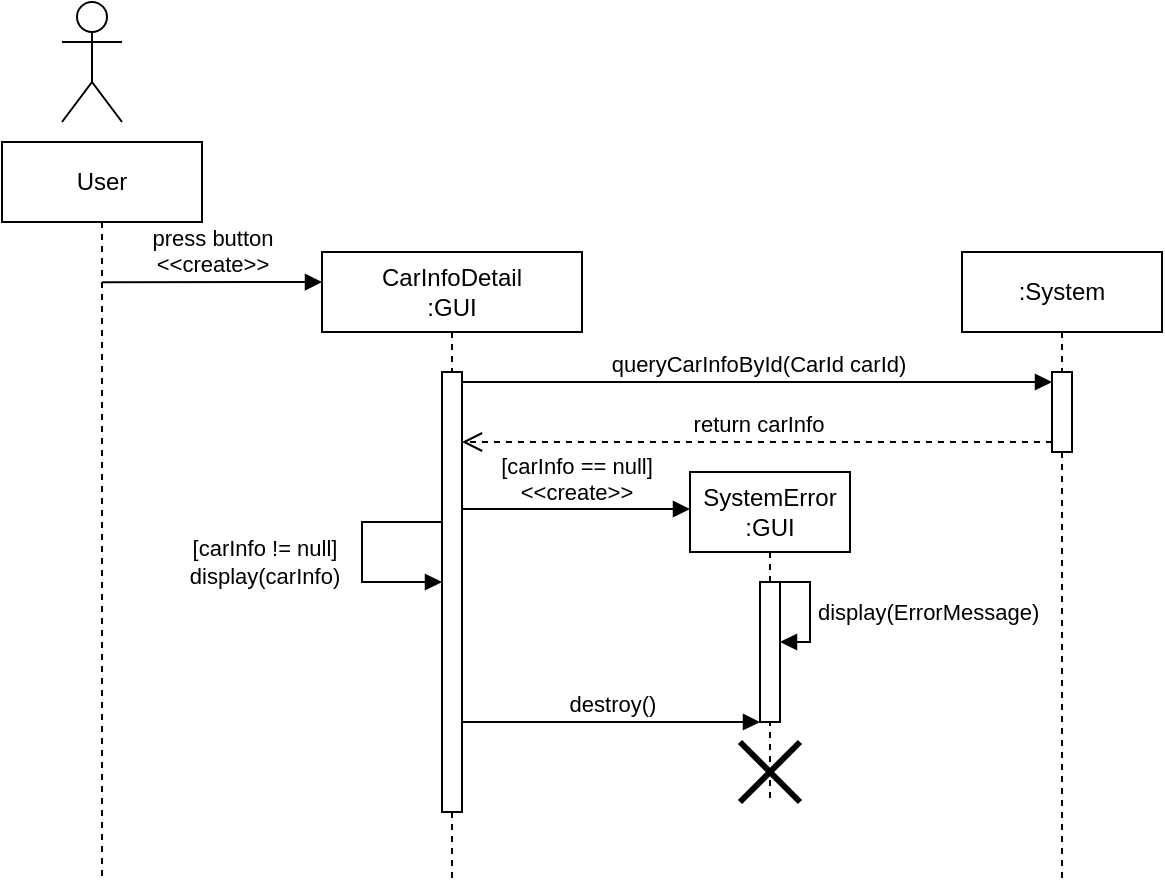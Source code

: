 <mxfile version="14.6.13" type="device"><diagram name="第 1 页" id="XUpWLtqvBVoye0mg7G6P"><mxGraphModel dx="981" dy="574" grid="1" gridSize="10" guides="1" tooltips="1" connect="1" arrows="1" fold="1" page="1" pageScale="1" pageWidth="827" pageHeight="1169" math="0" shadow="0"><root><mxCell id="0"/><mxCell id="1" parent="0"/><mxCell id="D2boBdj_0Zb_IWKGCsvH-1" value="" style="shape=umlActor;verticalLabelPosition=bottom;verticalAlign=top;html=1;" parent="1" vertex="1"><mxGeometry x="60" y="40" width="30" height="60" as="geometry"/></mxCell><mxCell id="D2boBdj_0Zb_IWKGCsvH-2" value="User" style="shape=umlLifeline;perimeter=lifelinePerimeter;whiteSpace=wrap;html=1;container=1;dropTarget=0;collapsible=0;recursiveResize=0;outlineConnect=0;portConstraint=eastwest;newEdgeStyle={&quot;edgeStyle&quot;:&quot;elbowEdgeStyle&quot;,&quot;elbow&quot;:&quot;vertical&quot;,&quot;curved&quot;:0,&quot;rounded&quot;:0};" parent="1" vertex="1"><mxGeometry x="30" y="110" width="100" height="370" as="geometry"/></mxCell><mxCell id="D2boBdj_0Zb_IWKGCsvH-3" value="CarInfoDetail&lt;br&gt;:GUI" style="shape=umlLifeline;perimeter=lifelinePerimeter;whiteSpace=wrap;html=1;container=1;dropTarget=0;collapsible=0;recursiveResize=0;outlineConnect=0;portConstraint=eastwest;newEdgeStyle={&quot;edgeStyle&quot;:&quot;elbowEdgeStyle&quot;,&quot;elbow&quot;:&quot;vertical&quot;,&quot;curved&quot;:0,&quot;rounded&quot;:0};" parent="1" vertex="1"><mxGeometry x="190" y="165" width="130" height="315" as="geometry"/></mxCell><mxCell id="D2boBdj_0Zb_IWKGCsvH-4" value="" style="html=1;points=[];perimeter=orthogonalPerimeter;outlineConnect=0;targetShapes=umlLifeline;portConstraint=eastwest;newEdgeStyle={&quot;edgeStyle&quot;:&quot;elbowEdgeStyle&quot;,&quot;elbow&quot;:&quot;vertical&quot;,&quot;curved&quot;:0,&quot;rounded&quot;:0};" parent="D2boBdj_0Zb_IWKGCsvH-3" vertex="1"><mxGeometry x="60" y="60" width="10" height="220" as="geometry"/></mxCell><mxCell id="D2boBdj_0Zb_IWKGCsvH-31" value="[carInfo != null]&lt;br&gt;display(carInfo)" style="html=1;align=center;spacingLeft=2;endArrow=block;rounded=0;edgeStyle=orthogonalEdgeStyle;curved=0;rounded=0;" parent="D2boBdj_0Zb_IWKGCsvH-3" source="D2boBdj_0Zb_IWKGCsvH-4" target="D2boBdj_0Zb_IWKGCsvH-4" edge="1"><mxGeometry x="0.091" y="-50" relative="1" as="geometry"><mxPoint x="-60" y="135" as="sourcePoint"/><Array as="points"><mxPoint x="20" y="135"/><mxPoint x="20" y="165"/></Array><mxPoint x="-55" y="165" as="targetPoint"/><mxPoint as="offset"/></mxGeometry></mxCell><mxCell id="D2boBdj_0Zb_IWKGCsvH-5" value="press button&lt;br&gt;&amp;lt;&amp;lt;create&amp;gt;&amp;gt;" style="html=1;verticalAlign=bottom;endArrow=block;edgeStyle=elbowEdgeStyle;elbow=vertical;curved=0;rounded=0;entryX=0;entryY=0.06;entryDx=0;entryDy=0;entryPerimeter=0;" parent="1" edge="1"><mxGeometry width="80" relative="1" as="geometry"><mxPoint x="80.1" y="180.1" as="sourcePoint"/><mxPoint x="190" y="180" as="targetPoint"/><Array as="points"/></mxGeometry></mxCell><mxCell id="D2boBdj_0Zb_IWKGCsvH-6" value=":System" style="shape=umlLifeline;perimeter=lifelinePerimeter;whiteSpace=wrap;html=1;container=1;dropTarget=0;collapsible=0;recursiveResize=0;outlineConnect=0;portConstraint=eastwest;newEdgeStyle={&quot;edgeStyle&quot;:&quot;elbowEdgeStyle&quot;,&quot;elbow&quot;:&quot;vertical&quot;,&quot;curved&quot;:0,&quot;rounded&quot;:0};" parent="1" vertex="1"><mxGeometry x="510" y="165" width="100" height="315" as="geometry"/></mxCell><mxCell id="D2boBdj_0Zb_IWKGCsvH-7" value="" style="html=1;points=[];perimeter=orthogonalPerimeter;outlineConnect=0;targetShapes=umlLifeline;portConstraint=eastwest;newEdgeStyle={&quot;edgeStyle&quot;:&quot;elbowEdgeStyle&quot;,&quot;elbow&quot;:&quot;vertical&quot;,&quot;curved&quot;:0,&quot;rounded&quot;:0};" parent="D2boBdj_0Zb_IWKGCsvH-6" vertex="1"><mxGeometry x="45" y="60" width="10" height="40" as="geometry"/></mxCell><mxCell id="D2boBdj_0Zb_IWKGCsvH-9" value="return carInfo" style="html=1;verticalAlign=bottom;endArrow=open;dashed=1;endSize=8;edgeStyle=elbowEdgeStyle;elbow=vertical;curved=0;rounded=0;" parent="1" source="D2boBdj_0Zb_IWKGCsvH-7" target="D2boBdj_0Zb_IWKGCsvH-4" edge="1"><mxGeometry relative="1" as="geometry"><mxPoint x="485" y="250" as="sourcePoint"/><mxPoint x="280" y="250" as="targetPoint"/><Array as="points"><mxPoint x="500" y="260"/><mxPoint x="360" y="250"/></Array></mxGeometry></mxCell><mxCell id="D2boBdj_0Zb_IWKGCsvH-10" value="SystemError&lt;br&gt;:GUI" style="shape=umlLifeline;perimeter=lifelinePerimeter;whiteSpace=wrap;html=1;container=1;dropTarget=0;collapsible=0;recursiveResize=0;outlineConnect=0;portConstraint=eastwest;newEdgeStyle={&quot;edgeStyle&quot;:&quot;elbowEdgeStyle&quot;,&quot;elbow&quot;:&quot;vertical&quot;,&quot;curved&quot;:0,&quot;rounded&quot;:0};" parent="1" vertex="1"><mxGeometry x="374" y="275" width="80" height="165" as="geometry"/></mxCell><mxCell id="D2boBdj_0Zb_IWKGCsvH-11" value="" style="html=1;points=[];perimeter=orthogonalPerimeter;outlineConnect=0;targetShapes=umlLifeline;portConstraint=eastwest;newEdgeStyle={&quot;edgeStyle&quot;:&quot;elbowEdgeStyle&quot;,&quot;elbow&quot;:&quot;vertical&quot;,&quot;curved&quot;:0,&quot;rounded&quot;:0};" parent="D2boBdj_0Zb_IWKGCsvH-10" vertex="1"><mxGeometry x="35" y="55" width="10" height="70" as="geometry"/></mxCell><mxCell id="D2boBdj_0Zb_IWKGCsvH-12" value="" style="shape=umlDestroy;whiteSpace=wrap;html=1;strokeWidth=3;targetShapes=umlLifeline;" parent="D2boBdj_0Zb_IWKGCsvH-10" vertex="1"><mxGeometry x="25" y="135" width="30" height="30" as="geometry"/></mxCell><mxCell id="D2boBdj_0Zb_IWKGCsvH-13" value="display(ErrorMessage)" style="html=1;align=left;spacingLeft=2;endArrow=block;rounded=0;edgeStyle=orthogonalEdgeStyle;curved=0;rounded=0;" parent="D2boBdj_0Zb_IWKGCsvH-10" source="D2boBdj_0Zb_IWKGCsvH-11" target="D2boBdj_0Zb_IWKGCsvH-11" edge="1"><mxGeometry relative="1" as="geometry"><mxPoint x="49" y="55" as="sourcePoint"/><Array as="points"><mxPoint x="60" y="55"/><mxPoint x="60" y="85"/></Array><mxPoint x="54" y="85.0" as="targetPoint"/></mxGeometry></mxCell><mxCell id="D2boBdj_0Zb_IWKGCsvH-14" value="[carInfo == null]&lt;br&gt;&amp;lt;&amp;lt;create&amp;gt;&amp;gt;" style="html=1;verticalAlign=bottom;endArrow=block;edgeStyle=elbowEdgeStyle;elbow=vertical;curved=0;rounded=0;entryX=0;entryY=0.111;entryDx=0;entryDy=0;entryPerimeter=0;" parent="1" source="D2boBdj_0Zb_IWKGCsvH-4" target="D2boBdj_0Zb_IWKGCsvH-10" edge="1"><mxGeometry width="80" relative="1" as="geometry"><mxPoint x="230" y="290" as="sourcePoint"/><mxPoint x="320" y="295" as="targetPoint"/></mxGeometry></mxCell><mxCell id="D2boBdj_0Zb_IWKGCsvH-15" value="destroy()" style="html=1;verticalAlign=bottom;endArrow=block;edgeStyle=elbowEdgeStyle;elbow=horizontal;curved=0;rounded=0;" parent="1" source="D2boBdj_0Zb_IWKGCsvH-4" target="D2boBdj_0Zb_IWKGCsvH-11" edge="1"><mxGeometry width="80" relative="1" as="geometry"><mxPoint x="240" y="390" as="sourcePoint"/><mxPoint x="375" y="390.035" as="targetPoint"/><Array as="points"><mxPoint x="310" y="400"/></Array></mxGeometry></mxCell><mxCell id="D2boBdj_0Zb_IWKGCsvH-16" value="queryCarInfoById(CarId carId)" style="html=1;verticalAlign=bottom;endArrow=block;edgeStyle=elbowEdgeStyle;elbow=vertical;curved=0;rounded=0;" parent="1" source="D2boBdj_0Zb_IWKGCsvH-4" target="D2boBdj_0Zb_IWKGCsvH-7" edge="1"><mxGeometry width="80" relative="1" as="geometry"><mxPoint x="310" y="230" as="sourcePoint"/><mxPoint x="390" y="230" as="targetPoint"/><Array as="points"><mxPoint x="400" y="230"/></Array></mxGeometry></mxCell></root></mxGraphModel></diagram></mxfile>